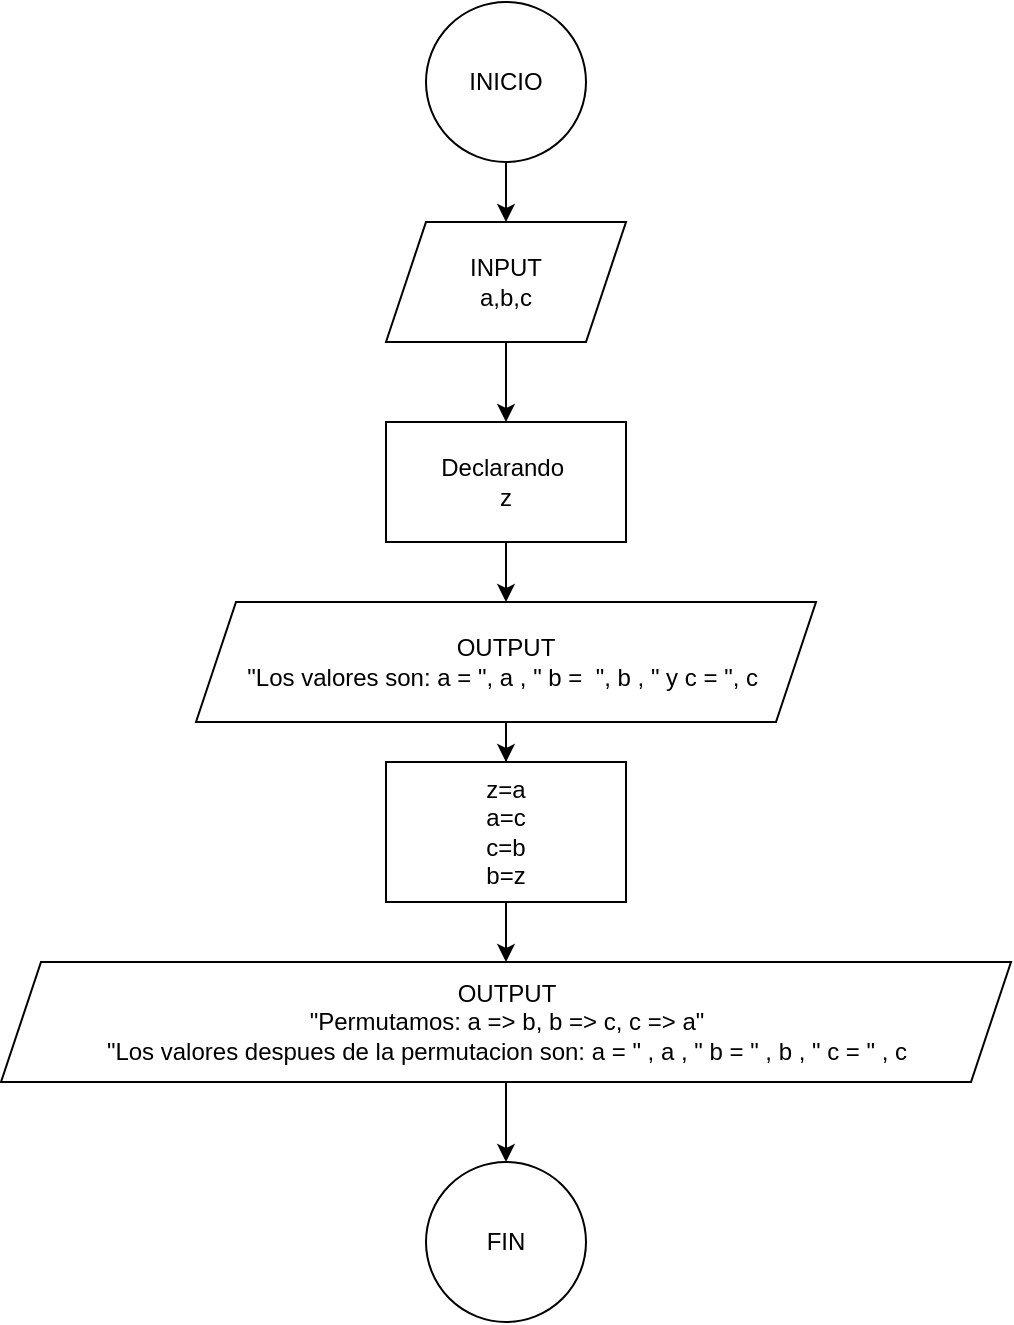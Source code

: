 <mxfile version="24.3.1" type="google">
  <diagram name="Página-1" id="3dd0csF6-EsEDjV7WeLw">
    <mxGraphModel grid="1" page="1" gridSize="10" guides="1" tooltips="1" connect="1" arrows="1" fold="1" pageScale="1" pageWidth="827" pageHeight="1169" math="0" shadow="0">
      <root>
        <mxCell id="0" />
        <mxCell id="1" parent="0" />
        <mxCell id="ulh5dagdoyLpk6Ett19c-3" value="" style="edgeStyle=orthogonalEdgeStyle;rounded=0;orthogonalLoop=1;jettySize=auto;html=1;" edge="1" parent="1" source="ulh5dagdoyLpk6Ett19c-1" target="ulh5dagdoyLpk6Ett19c-2">
          <mxGeometry relative="1" as="geometry" />
        </mxCell>
        <mxCell id="ulh5dagdoyLpk6Ett19c-1" value="INICIO" style="ellipse;whiteSpace=wrap;html=1;" vertex="1" parent="1">
          <mxGeometry x="390" y="60" width="80" height="80" as="geometry" />
        </mxCell>
        <mxCell id="ulh5dagdoyLpk6Ett19c-5" value="" style="edgeStyle=orthogonalEdgeStyle;rounded=0;orthogonalLoop=1;jettySize=auto;html=1;" edge="1" parent="1" source="ulh5dagdoyLpk6Ett19c-2" target="ulh5dagdoyLpk6Ett19c-4">
          <mxGeometry relative="1" as="geometry" />
        </mxCell>
        <mxCell id="ulh5dagdoyLpk6Ett19c-2" value="INPUT&lt;div&gt;a,b,c&lt;/div&gt;" style="shape=parallelogram;perimeter=parallelogramPerimeter;whiteSpace=wrap;html=1;fixedSize=1;" vertex="1" parent="1">
          <mxGeometry x="370" y="170" width="120" height="60" as="geometry" />
        </mxCell>
        <mxCell id="ulh5dagdoyLpk6Ett19c-10" value="" style="edgeStyle=orthogonalEdgeStyle;rounded=0;orthogonalLoop=1;jettySize=auto;html=1;" edge="1" parent="1" source="ulh5dagdoyLpk6Ett19c-4" target="ulh5dagdoyLpk6Ett19c-9">
          <mxGeometry relative="1" as="geometry" />
        </mxCell>
        <mxCell id="ulh5dagdoyLpk6Ett19c-4" value="Declarando&amp;nbsp;&lt;div&gt;z&lt;/div&gt;" style="whiteSpace=wrap;html=1;" vertex="1" parent="1">
          <mxGeometry x="370" y="270" width="120" height="60" as="geometry" />
        </mxCell>
        <mxCell id="ulh5dagdoyLpk6Ett19c-13" value="" style="edgeStyle=orthogonalEdgeStyle;rounded=0;orthogonalLoop=1;jettySize=auto;html=1;" edge="1" parent="1" source="ulh5dagdoyLpk6Ett19c-6" target="ulh5dagdoyLpk6Ett19c-12">
          <mxGeometry relative="1" as="geometry" />
        </mxCell>
        <mxCell id="ulh5dagdoyLpk6Ett19c-6" value="z=a&lt;div&gt;a=c&lt;/div&gt;&lt;div&gt;c=b&lt;/div&gt;&lt;div&gt;b=z&lt;/div&gt;" style="whiteSpace=wrap;html=1;" vertex="1" parent="1">
          <mxGeometry x="370" y="440" width="120" height="70" as="geometry" />
        </mxCell>
        <mxCell id="ulh5dagdoyLpk6Ett19c-11" style="edgeStyle=orthogonalEdgeStyle;rounded=0;orthogonalLoop=1;jettySize=auto;html=1;entryX=0.5;entryY=0;entryDx=0;entryDy=0;" edge="1" parent="1" source="ulh5dagdoyLpk6Ett19c-9" target="ulh5dagdoyLpk6Ett19c-6">
          <mxGeometry relative="1" as="geometry" />
        </mxCell>
        <mxCell id="ulh5dagdoyLpk6Ett19c-9" value="OUTPUT&lt;div&gt;&quot;Los valores son: a = &quot;, a , &quot; b =&amp;nbsp; &quot;, b , &quot; y c = &quot;, c&amp;nbsp;&lt;/div&gt;" style="shape=parallelogram;perimeter=parallelogramPerimeter;whiteSpace=wrap;html=1;fixedSize=1;" vertex="1" parent="1">
          <mxGeometry x="275" y="360" width="310" height="60" as="geometry" />
        </mxCell>
        <mxCell id="ulh5dagdoyLpk6Ett19c-15" value="" style="edgeStyle=orthogonalEdgeStyle;rounded=0;orthogonalLoop=1;jettySize=auto;html=1;" edge="1" parent="1" source="ulh5dagdoyLpk6Ett19c-12" target="ulh5dagdoyLpk6Ett19c-14">
          <mxGeometry relative="1" as="geometry" />
        </mxCell>
        <mxCell id="ulh5dagdoyLpk6Ett19c-12" value="OUTPUT&lt;div&gt;&quot;Permutamos: a =&amp;gt; b, b =&amp;gt; c, c =&amp;gt; a&quot;&lt;br&gt;&lt;/div&gt;&lt;div&gt;&quot;Los valores despues de la permutacion son: a = &quot; , a , &quot; b = &quot; , b , &quot; c = &quot; , c&lt;br&gt;&lt;/div&gt;" style="shape=parallelogram;perimeter=parallelogramPerimeter;whiteSpace=wrap;html=1;fixedSize=1;" vertex="1" parent="1">
          <mxGeometry x="177.5" y="540" width="505" height="60" as="geometry" />
        </mxCell>
        <mxCell id="ulh5dagdoyLpk6Ett19c-14" value="FIN" style="ellipse;whiteSpace=wrap;html=1;" vertex="1" parent="1">
          <mxGeometry x="390" y="640" width="80" height="80" as="geometry" />
        </mxCell>
      </root>
    </mxGraphModel>
  </diagram>
</mxfile>
